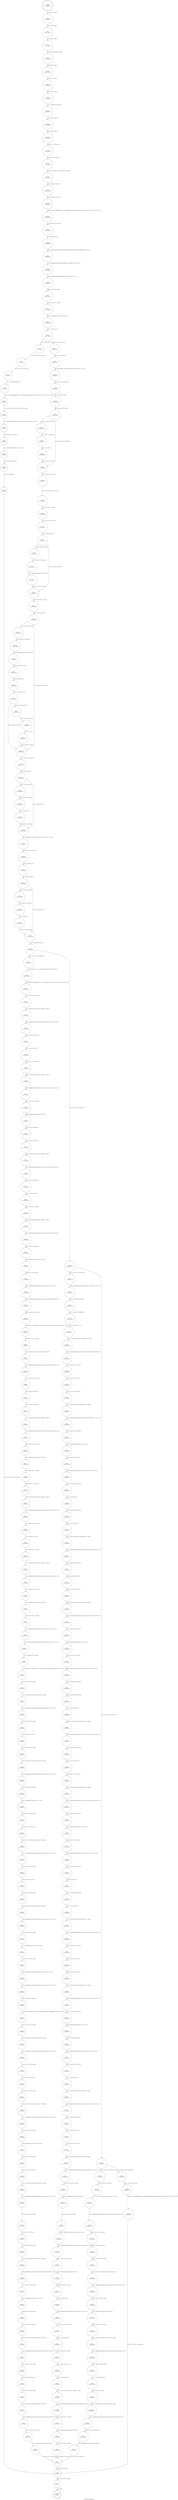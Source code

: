 digraph disk_query_information {
label="disk_query_information"
20037 [label="N20037\n(rp:0, ep:0)\nexit", shape="doublecircle"]
20038 [label="N20038\n(rp:314, ep:314)\nentry", shape="doublecircle"]
20038 -> 20040 [label="%4 = alloca i32, align 4"]
20040 [label="N20040\n(rp:313, ep:313)", shape="circle"]
20040 -> 20041 [label="%5 = alloca i32, align 4"]
20041 [label="N20041\n(rp:312, ep:312)", shape="circle"]
20041 -> 20042 [label="%6 = alloca i32, align 4"]
20042 [label="N20042\n(rp:311, ep:311)", shape="circle"]
20042 -> 20043 [label="%7 = alloca %struct.stream*, align 8"]
20043 [label="N20043\n(rp:310, ep:310)", shape="circle"]
20043 -> 20044 [label="%8 = alloca i32, align 4"]
20044 [label="N20044\n(rp:309, ep:309)", shape="circle"]
20044 -> 20045 [label="%9 = alloca i32, align 4"]
20045 [label="N20045\n(rp:308, ep:308)", shape="circle"]
20045 -> 20046 [label="%10 = alloca i32, align 4"]
20046 [label="N20046\n(rp:307, ep:307)", shape="circle"]
20046 -> 20047 [label="%11 = alloca %struct.stat, align 8"]
20047 [label="N20047\n(rp:306, ep:306)", shape="circle"]
20047 -> 20048 [label="%12 = alloca i8*, align 8"]
20048 [label="N20048\n(rp:305, ep:305)", shape="circle"]
20048 -> 20049 [label="%13 = alloca i8*, align 8"]
20049 [label="N20049\n(rp:304, ep:304)", shape="circle"]
20049 -> 20051 [label="store i32 %0, i32* %5, align 4"]
20051 [label="N20051\n(rp:303, ep:303)", shape="circle"]
20051 -> 20053 [label="store i32 %1, i32* %6, align 4"]
20053 [label="N20053\n(rp:302, ep:302)", shape="circle"]
20053 -> 20061 [label="store %struct.stream* %2, %struct.stream** %7, align 8"]
20061 [label="N20061\n(rp:301, ep:301)", shape="circle"]
20061 -> 20062 [label="%14 = load i32, i32* %5, align 4"]
20062 [label="N20062\n(rp:300, ep:300)", shape="circle"]
20062 -> 20063 [label="%15 = load i32, i32* %6, align 4"]
20063 [label="N20063\n(rp:299, ep:299)", shape="circle"]
20063 -> 20064 [label="logger --@-- call void @logger(i32 8, i32 0, i8* getelementptr inbounds ([53 x i8], [53 x i8]* @.str.206, i32 0, i32 0), i32 %14, i32 %15)", style="dashed", color="blue"]
20064 [label="N20064\n(rp:298, ep:298)", shape="circle"]
20064 -> 20065 [label="%16 = load i32, i32* %5, align 4"]
20065 [label="N20065\n(rp:297, ep:297)", shape="circle"]
20065 -> 20066 [label="%17 = zext i32 %16 to i64"]
20066 [label="N20066\n(rp:296, ep:296)", shape="circle"]
20066 -> 20067 [label="%18 = getelementptr inbounds [256 x %struct.fileinfo], [256 x %struct.fileinfo]* @g_fileinfo, i64 0, i64 %17"]
20067 [label="N20067\n(rp:295, ep:295)", shape="circle"]
20067 -> 20068 [label="%19 = getelementptr inbounds %struct.fileinfo, %struct.fileinfo* %18, i32 0, i32 3"]
20068 [label="N20068\n(rp:294, ep:294)", shape="circle"]
20068 -> 20069 [label="%20 = getelementptr inbounds [4096 x i8], [4096 x i8]* %19, i32 0, i32 0"]
20069 [label="N20069\n(rp:293, ep:293)", shape="circle"]
20069 -> 20070 [label="store i8* %20, i8** %12, align 8"]
20070 [label="N20070\n(rp:292, ep:292)", shape="circle"]
20070 -> 20071 [label="%21 = load i32, i32* %5, align 4"]
20071 [label="N20071\n(rp:291, ep:291)", shape="circle"]
20071 -> 20072 [label="%22 = call i32 @fstat(i32 %21, %struct.stat* %11)"]
20072 [label="N20072\n(rp:290, ep:290)", shape="circle"]
20072 -> 20073 [label="%23 = icmp ne i32 %22, 0"]
20073 [label="N20073\n(rp:289, ep:289)", shape="circle"]
20073 -> 20371 [label="[%23 = icmp ne i32 %22, 0]"]
20073 -> 20372 [label="[!(%23 = icmp ne i32 %22, 0)]"]
20075 [label="N20075\n(rp:12, ep:12)", shape="circle"]
20075 -> 20076 [label="%26 = load i32, i32* %25, align 4"]
20076 [label="N20076\n(rp:11, ep:11)", shape="circle"]
20076 -> 20077 [label="%27 = call i8* @strerror(i32 %26)"]
20077 [label="N20077\n(rp:10, ep:10)", shape="circle"]
20077 -> 20078 [label="logger --@-- call void @logger(i32 8, i32 3, i8* getelementptr inbounds ([44 x i8], [44 x i8]* @.str.1.207, i32 0, i32 0), i8* %27)", style="dashed", color="blue"]
20078 [label="N20078\n(rp:9, ep:9)", shape="circle"]
20078 -> 20079 [label="%28 = load %struct.stream*, %struct.stream** %7, align 8"]
20079 [label="N20079\n(rp:8, ep:8)", shape="circle"]
20079 -> 20080 [label="%29 = getelementptr inbounds %struct.stream, %struct.stream* %28, i32 0, i32 0"]
20080 [label="N20080\n(rp:7, ep:7)", shape="circle"]
20080 -> 20081 [label="%30 = load i8*, i8** %29, align 8"]
20081 [label="N20081\n(rp:6, ep:6)", shape="circle"]
20081 -> 20082 [label="%31 = getelementptr inbounds i8, i8* %30, i32 1"]
20082 [label="N20082\n(rp:5, ep:5)", shape="circle"]
20082 -> 20083 [label="store i8* %31, i8** %29, align 8"]
20083 [label="N20083\n(rp:4, ep:4)", shape="circle"]
20083 -> 20084 [label="store i8 0, i8* %30, align 1"]
20084 [label="N20084\n(rp:3, ep:3)", shape="circle"]
20084 -> 20369 [label="store i32 -1073741790, i32* %4, align 4"]
20087 [label="N20087\n(rp:287, ep:287)", shape="circle"]
20087 -> 20088 [label="%33 = getelementptr inbounds %struct.stat, %struct.stat* %11, i32 0, i32 3"]
20088 [label="N20088\n(rp:286, ep:286)", shape="circle"]
20088 -> 20089 [label="%34 = load i32, i32* %33, align 8"]
20089 [label="N20089\n(rp:285, ep:285)", shape="circle"]
20089 -> 20090 [label="%35 = and i32 %34, 61440"]
20090 [label="N20090\n(rp:284, ep:284)", shape="circle"]
20090 -> 20091 [label="%36 = icmp eq i32 %35, 16384"]
20091 [label="N20091\n(rp:283, ep:283)", shape="circle"]
20091 -> 20373 [label="[%36 = icmp eq i32 %35, 16384]"]
20091 -> 20096 [label="[!(%36 = icmp eq i32 %35, 16384)]"]
20093 [label="N20093\n(rp:281, ep:281)", shape="circle"]
20093 -> 20094 [label="%39 = or i32 %38, 16"]
20094 [label="N20094\n(rp:280, ep:280)", shape="circle"]
20094 -> 20096 [label="store i32 %39, i32* %8, align 4"]
20096 [label="N20096\n(rp:279, ep:279)", shape="circle"]
20096 -> 20097 [label="%41 = load i8*, i8** %12, align 8"]
20097 [label="N20097\n(rp:278, ep:278)", shape="circle"]
20097 -> 20098 [label="%42 = call i8* @strrchr(i8* %41, i32 47)"]
20098 [label="N20098\n(rp:277, ep:277)", shape="circle"]
20098 -> 20099 [label="store i8* %42, i8** %13, align 8"]
20099 [label="N20099\n(rp:276, ep:276)", shape="circle"]
20099 -> 20100 [label="%43 = load i8*, i8** %13, align 8"]
20100 [label="N20100\n(rp:275, ep:275)", shape="circle"]
20100 -> 20101 [label="%44 = icmp ne i8* %43, null"]
20101 [label="N20101\n(rp:274, ep:274)", shape="circle"]
20101 -> 20375 [label="[%44 = icmp ne i8* %43, null]"]
20101 -> 20106 [label="[!(%44 = icmp ne i8* %43, null)]"]
20103 [label="N20103\n(rp:272, ep:272)", shape="circle"]
20103 -> 20104 [label="%47 = getelementptr inbounds i8, i8* %46, i64 1"]
20104 [label="N20104\n(rp:271, ep:271)", shape="circle"]
20104 -> 20106 [label="store i8* %47, i8** %13, align 8"]
20106 [label="N20106\n(rp:270, ep:270)", shape="circle"]
20106 -> 20107 [label="%49 = load i8*, i8** %13, align 8"]
20107 [label="N20107\n(rp:269, ep:269)", shape="circle"]
20107 -> 20108 [label="%50 = icmp ne i8* %49, null"]
20108 [label="N20108\n(rp:268, ep:268)", shape="circle"]
20108 -> 20377 [label="[%50 = icmp ne i8* %49, null]"]
20108 -> 20119 [label="[!(%50 = icmp ne i8* %49, null)]"]
20110 [label="N20110\n(rp:266, ep:266)", shape="circle"]
20110 -> 20111 [label="%53 = getelementptr inbounds i8, i8* %52, i64 0"]
20111 [label="N20111\n(rp:265, ep:265)", shape="circle"]
20111 -> 20112 [label="%54 = load i8, i8* %53, align 1"]
20112 [label="N20112\n(rp:264, ep:264)", shape="circle"]
20112 -> 20113 [label="%55 = sext i8 %54 to i32"]
20113 [label="N20113\n(rp:263, ep:263)", shape="circle"]
20113 -> 20114 [label="%56 = icmp eq i32 %55, 46"]
20114 [label="N20114\n(rp:262, ep:262)", shape="circle"]
20114 -> 20379 [label="[%56 = icmp eq i32 %55, 46]"]
20114 -> 20119 [label="[!(%56 = icmp eq i32 %55, 46)]"]
20116 [label="N20116\n(rp:260, ep:260)", shape="circle"]
20116 -> 20117 [label="%59 = or i32 %58, 2"]
20117 [label="N20117\n(rp:259, ep:259)", shape="circle"]
20117 -> 20119 [label="store i32 %59, i32* %8, align 4"]
20119 [label="N20119\n(rp:258, ep:258)", shape="circle"]
20119 -> 20120 [label="%61 = load i32, i32* %8, align 4"]
20120 [label="N20120\n(rp:257, ep:257)", shape="circle"]
20120 -> 20121 [label="%62 = icmp ne i32 %61, 0"]
20121 [label="N20121\n(rp:256, ep:256)", shape="circle"]
20121 -> 20382 [label="[!(%62 = icmp ne i32 %61, 0)]"]
20121 -> 20126 [label="[%62 = icmp ne i32 %61, 0]"]
20123 [label="N20123\n(rp:254, ep:254)", shape="circle"]
20123 -> 20124 [label="%65 = or i32 %64, 128"]
20124 [label="N20124\n(rp:253, ep:253)", shape="circle"]
20124 -> 20126 [label="store i32 %65, i32* %8, align 4"]
20126 [label="N20126\n(rp:252, ep:252)", shape="circle"]
20126 -> 20127 [label="%67 = getelementptr inbounds %struct.stat, %struct.stat* %11, i32 0, i32 3"]
20127 [label="N20127\n(rp:251, ep:251)", shape="circle"]
20127 -> 20128 [label="%68 = load i32, i32* %67, align 8"]
20128 [label="N20128\n(rp:250, ep:250)", shape="circle"]
20128 -> 20129 [label="%69 = and i32 %68, 128"]
20129 [label="N20129\n(rp:249, ep:249)", shape="circle"]
20129 -> 20130 [label="%70 = icmp ne i32 %69, 0"]
20130 [label="N20130\n(rp:248, ep:248)", shape="circle"]
20130 -> 20384 [label="[!(%70 = icmp ne i32 %69, 0)]"]
20130 -> 20135 [label="[%70 = icmp ne i32 %69, 0]"]
20132 [label="N20132\n(rp:246, ep:246)", shape="circle"]
20132 -> 20133 [label="%73 = or i32 %72, 1"]
20133 [label="N20133\n(rp:245, ep:245)", shape="circle"]
20133 -> 20135 [label="store i32 %73, i32* %8, align 4"]
20135 [label="N20135\n(rp:244, ep:244)", shape="circle"]
20135 -> 20136 [label="%75 = load i32, i32* %6, align 4"]
20136 [label="N20136\n(rp:243, ep:243)", shape="circle"]
20136 -> 20385 [label="[%75 = load i32, i32* %6, align 4==4]"]
20136 -> 20386 [label="[%75 = load i32, i32* %6, align 4!=4]"]
20138 [label="N20138\n(rp:126, ep:126)", shape="circle"]
20138 -> 20139 [label="seconds_since_1970_to_filetime --@-- call void @seconds_since_1970_to_filetime(i64 %77, i32* %9, i32* %10)", style="dashed", color="blue"]
20139 [label="N20139\n(rp:125, ep:125)", shape="circle"]
20139 -> 20140 [label="%78 = load i32, i32* %10, align 4"]
20140 [label="N20140\n(rp:124, ep:124)", shape="circle"]
20140 -> 20141 [label="%79 = load %struct.stream*, %struct.stream** %7, align 8"]
20141 [label="N20141\n(rp:123, ep:123)", shape="circle"]
20141 -> 20142 [label="%80 = getelementptr inbounds %struct.stream, %struct.stream* %79, i32 0, i32 0"]
20142 [label="N20142\n(rp:122, ep:122)", shape="circle"]
20142 -> 20143 [label="%81 = load i8*, i8** %80, align 8"]
20143 [label="N20143\n(rp:121, ep:121)", shape="circle"]
20143 -> 20144 [label="%82 = bitcast i8* %81 to i32*"]
20144 [label="N20144\n(rp:120, ep:120)", shape="circle"]
20144 -> 20145 [label="store i32 %78, i32* %82, align 4"]
20145 [label="N20145\n(rp:119, ep:119)", shape="circle"]
20145 -> 20146 [label="%83 = load %struct.stream*, %struct.stream** %7, align 8"]
20146 [label="N20146\n(rp:118, ep:118)", shape="circle"]
20146 -> 20147 [label="%84 = getelementptr inbounds %struct.stream, %struct.stream* %83, i32 0, i32 0"]
20147 [label="N20147\n(rp:117, ep:117)", shape="circle"]
20147 -> 20148 [label="%85 = load i8*, i8** %84, align 8"]
20148 [label="N20148\n(rp:116, ep:116)", shape="circle"]
20148 -> 20149 [label="%86 = getelementptr inbounds i8, i8* %85, i64 4"]
20149 [label="N20149\n(rp:115, ep:115)", shape="circle"]
20149 -> 20150 [label="store i8* %86, i8** %84, align 8"]
20150 [label="N20150\n(rp:114, ep:114)", shape="circle"]
20150 -> 20151 [label="%87 = load i32, i32* %9, align 4"]
20151 [label="N20151\n(rp:113, ep:113)", shape="circle"]
20151 -> 20152 [label="%88 = load %struct.stream*, %struct.stream** %7, align 8"]
20152 [label="N20152\n(rp:112, ep:112)", shape="circle"]
20152 -> 20153 [label="%89 = getelementptr inbounds %struct.stream, %struct.stream* %88, i32 0, i32 0"]
20153 [label="N20153\n(rp:111, ep:111)", shape="circle"]
20153 -> 20154 [label="%90 = load i8*, i8** %89, align 8"]
20154 [label="N20154\n(rp:110, ep:110)", shape="circle"]
20154 -> 20155 [label="%91 = bitcast i8* %90 to i32*"]
20155 [label="N20155\n(rp:109, ep:109)", shape="circle"]
20155 -> 20156 [label="store i32 %87, i32* %91, align 4"]
20156 [label="N20156\n(rp:108, ep:108)", shape="circle"]
20156 -> 20157 [label="%92 = load %struct.stream*, %struct.stream** %7, align 8"]
20157 [label="N20157\n(rp:107, ep:107)", shape="circle"]
20157 -> 20158 [label="%93 = getelementptr inbounds %struct.stream, %struct.stream* %92, i32 0, i32 0"]
20158 [label="N20158\n(rp:106, ep:106)", shape="circle"]
20158 -> 20159 [label="%94 = load i8*, i8** %93, align 8"]
20159 [label="N20159\n(rp:105, ep:105)", shape="circle"]
20159 -> 20160 [label="%95 = getelementptr inbounds i8, i8* %94, i64 4"]
20160 [label="N20160\n(rp:104, ep:104)", shape="circle"]
20160 -> 20161 [label="store i8* %95, i8** %93, align 8"]
20161 [label="N20161\n(rp:103, ep:103)", shape="circle"]
20161 -> 20162 [label="%96 = getelementptr inbounds %struct.stat, %struct.stat* %11, i32 0, i32 11"]
20162 [label="N20162\n(rp:102, ep:102)", shape="circle"]
20162 -> 20163 [label="%97 = getelementptr inbounds %struct.timeval, %struct.timeval* %96, i32 0, i32 0"]
20163 [label="N20163\n(rp:101, ep:101)", shape="circle"]
20163 -> 20164 [label="%98 = load i64, i64* %97, align 8"]
20164 [label="N20164\n(rp:100, ep:100)", shape="circle"]
20164 -> 20165 [label="seconds_since_1970_to_filetime --@-- call void @seconds_since_1970_to_filetime(i64 %98, i32* %9, i32* %10)", style="dashed", color="blue"]
20165 [label="N20165\n(rp:99, ep:99)", shape="circle"]
20165 -> 20166 [label="%99 = load i32, i32* %10, align 4"]
20166 [label="N20166\n(rp:98, ep:98)", shape="circle"]
20166 -> 20167 [label="%100 = load %struct.stream*, %struct.stream** %7, align 8"]
20167 [label="N20167\n(rp:97, ep:97)", shape="circle"]
20167 -> 20168 [label="%101 = getelementptr inbounds %struct.stream, %struct.stream* %100, i32 0, i32 0"]
20168 [label="N20168\n(rp:96, ep:96)", shape="circle"]
20168 -> 20169 [label="%102 = load i8*, i8** %101, align 8"]
20169 [label="N20169\n(rp:95, ep:95)", shape="circle"]
20169 -> 20170 [label="%103 = bitcast i8* %102 to i32*"]
20170 [label="N20170\n(rp:94, ep:94)", shape="circle"]
20170 -> 20171 [label="store i32 %99, i32* %103, align 4"]
20171 [label="N20171\n(rp:93, ep:93)", shape="circle"]
20171 -> 20172 [label="%104 = load %struct.stream*, %struct.stream** %7, align 8"]
20172 [label="N20172\n(rp:92, ep:92)", shape="circle"]
20172 -> 20173 [label="%105 = getelementptr inbounds %struct.stream, %struct.stream* %104, i32 0, i32 0"]
20173 [label="N20173\n(rp:91, ep:91)", shape="circle"]
20173 -> 20174 [label="%106 = load i8*, i8** %105, align 8"]
20174 [label="N20174\n(rp:90, ep:90)", shape="circle"]
20174 -> 20175 [label="%107 = getelementptr inbounds i8, i8* %106, i64 4"]
20175 [label="N20175\n(rp:89, ep:89)", shape="circle"]
20175 -> 20176 [label="store i8* %107, i8** %105, align 8"]
20176 [label="N20176\n(rp:88, ep:88)", shape="circle"]
20176 -> 20177 [label="%108 = load i32, i32* %9, align 4"]
20177 [label="N20177\n(rp:87, ep:87)", shape="circle"]
20177 -> 20178 [label="%109 = load %struct.stream*, %struct.stream** %7, align 8"]
20178 [label="N20178\n(rp:86, ep:86)", shape="circle"]
20178 -> 20179 [label="%110 = getelementptr inbounds %struct.stream, %struct.stream* %109, i32 0, i32 0"]
20179 [label="N20179\n(rp:85, ep:85)", shape="circle"]
20179 -> 20180 [label="%111 = load i8*, i8** %110, align 8"]
20180 [label="N20180\n(rp:84, ep:84)", shape="circle"]
20180 -> 20181 [label="%112 = bitcast i8* %111 to i32*"]
20181 [label="N20181\n(rp:83, ep:83)", shape="circle"]
20181 -> 20182 [label="store i32 %108, i32* %112, align 4"]
20182 [label="N20182\n(rp:82, ep:82)", shape="circle"]
20182 -> 20183 [label="%113 = load %struct.stream*, %struct.stream** %7, align 8"]
20183 [label="N20183\n(rp:81, ep:81)", shape="circle"]
20183 -> 20184 [label="%114 = getelementptr inbounds %struct.stream, %struct.stream* %113, i32 0, i32 0"]
20184 [label="N20184\n(rp:80, ep:80)", shape="circle"]
20184 -> 20185 [label="%115 = load i8*, i8** %114, align 8"]
20185 [label="N20185\n(rp:79, ep:79)", shape="circle"]
20185 -> 20186 [label="%116 = getelementptr inbounds i8, i8* %115, i64 4"]
20186 [label="N20186\n(rp:78, ep:78)", shape="circle"]
20186 -> 20187 [label="store i8* %116, i8** %114, align 8"]
20187 [label="N20187\n(rp:77, ep:77)", shape="circle"]
20187 -> 20188 [label="%117 = getelementptr inbounds %struct.stat, %struct.stat* %11, i32 0, i32 12"]
20188 [label="N20188\n(rp:76, ep:76)", shape="circle"]
20188 -> 20189 [label="%118 = getelementptr inbounds %struct.timeval, %struct.timeval* %117, i32 0, i32 0"]
20189 [label="N20189\n(rp:75, ep:75)", shape="circle"]
20189 -> 20190 [label="%119 = load i64, i64* %118, align 8"]
20190 [label="N20190\n(rp:74, ep:74)", shape="circle"]
20190 -> 20191 [label="seconds_since_1970_to_filetime --@-- call void @seconds_since_1970_to_filetime(i64 %119, i32* %9, i32* %10)", style="dashed", color="blue"]
20191 [label="N20191\n(rp:73, ep:73)", shape="circle"]
20191 -> 20192 [label="%120 = load i32, i32* %10, align 4"]
20192 [label="N20192\n(rp:72, ep:72)", shape="circle"]
20192 -> 20193 [label="%121 = load %struct.stream*, %struct.stream** %7, align 8"]
20193 [label="N20193\n(rp:71, ep:71)", shape="circle"]
20193 -> 20194 [label="%122 = getelementptr inbounds %struct.stream, %struct.stream* %121, i32 0, i32 0"]
20194 [label="N20194\n(rp:70, ep:70)", shape="circle"]
20194 -> 20195 [label="%123 = load i8*, i8** %122, align 8"]
20195 [label="N20195\n(rp:69, ep:69)", shape="circle"]
20195 -> 20196 [label="%124 = bitcast i8* %123 to i32*"]
20196 [label="N20196\n(rp:68, ep:68)", shape="circle"]
20196 -> 20197 [label="store i32 %120, i32* %124, align 4"]
20197 [label="N20197\n(rp:67, ep:67)", shape="circle"]
20197 -> 20198 [label="%125 = load %struct.stream*, %struct.stream** %7, align 8"]
20198 [label="N20198\n(rp:66, ep:66)", shape="circle"]
20198 -> 20199 [label="%126 = getelementptr inbounds %struct.stream, %struct.stream* %125, i32 0, i32 0"]
20199 [label="N20199\n(rp:65, ep:65)", shape="circle"]
20199 -> 20200 [label="%127 = load i8*, i8** %126, align 8"]
20200 [label="N20200\n(rp:64, ep:64)", shape="circle"]
20200 -> 20201 [label="%128 = getelementptr inbounds i8, i8* %127, i64 4"]
20201 [label="N20201\n(rp:63, ep:63)", shape="circle"]
20201 -> 20202 [label="store i8* %128, i8** %126, align 8"]
20202 [label="N20202\n(rp:62, ep:62)", shape="circle"]
20202 -> 20203 [label="%129 = load i32, i32* %9, align 4"]
20203 [label="N20203\n(rp:61, ep:61)", shape="circle"]
20203 -> 20204 [label="%130 = load %struct.stream*, %struct.stream** %7, align 8"]
20204 [label="N20204\n(rp:60, ep:60)", shape="circle"]
20204 -> 20205 [label="%131 = getelementptr inbounds %struct.stream, %struct.stream* %130, i32 0, i32 0"]
20205 [label="N20205\n(rp:59, ep:59)", shape="circle"]
20205 -> 20206 [label="%132 = load i8*, i8** %131, align 8"]
20206 [label="N20206\n(rp:58, ep:58)", shape="circle"]
20206 -> 20207 [label="%133 = bitcast i8* %132 to i32*"]
20207 [label="N20207\n(rp:57, ep:57)", shape="circle"]
20207 -> 20208 [label="store i32 %129, i32* %133, align 4"]
20208 [label="N20208\n(rp:56, ep:56)", shape="circle"]
20208 -> 20209 [label="%134 = load %struct.stream*, %struct.stream** %7, align 8"]
20209 [label="N20209\n(rp:55, ep:55)", shape="circle"]
20209 -> 20210 [label="%135 = getelementptr inbounds %struct.stream, %struct.stream* %134, i32 0, i32 0"]
20210 [label="N20210\n(rp:54, ep:54)", shape="circle"]
20210 -> 20211 [label="%136 = load i8*, i8** %135, align 8"]
20211 [label="N20211\n(rp:53, ep:53)", shape="circle"]
20211 -> 20212 [label="%137 = getelementptr inbounds i8, i8* %136, i64 4"]
20212 [label="N20212\n(rp:52, ep:52)", shape="circle"]
20212 -> 20213 [label="store i8* %137, i8** %135, align 8"]
20213 [label="N20213\n(rp:51, ep:51)", shape="circle"]
20213 -> 20214 [label="%138 = getelementptr inbounds %struct.stat, %struct.stat* %11, i32 0, i32 13"]
20214 [label="N20214\n(rp:50, ep:50)", shape="circle"]
20214 -> 20215 [label="%139 = getelementptr inbounds %struct.timeval, %struct.timeval* %138, i32 0, i32 0"]
20215 [label="N20215\n(rp:49, ep:49)", shape="circle"]
20215 -> 20216 [label="%140 = load i64, i64* %139, align 8"]
20216 [label="N20216\n(rp:48, ep:48)", shape="circle"]
20216 -> 20217 [label="seconds_since_1970_to_filetime --@-- call void @seconds_since_1970_to_filetime(i64 %140, i32* %9, i32* %10)", style="dashed", color="blue"]
20217 [label="N20217\n(rp:47, ep:47)", shape="circle"]
20217 -> 20218 [label="%141 = load i32, i32* %10, align 4"]
20218 [label="N20218\n(rp:46, ep:46)", shape="circle"]
20218 -> 20219 [label="%142 = load %struct.stream*, %struct.stream** %7, align 8"]
20219 [label="N20219\n(rp:45, ep:45)", shape="circle"]
20219 -> 20220 [label="%143 = getelementptr inbounds %struct.stream, %struct.stream* %142, i32 0, i32 0"]
20220 [label="N20220\n(rp:44, ep:44)", shape="circle"]
20220 -> 20221 [label="%144 = load i8*, i8** %143, align 8"]
20221 [label="N20221\n(rp:43, ep:43)", shape="circle"]
20221 -> 20222 [label="%145 = bitcast i8* %144 to i32*"]
20222 [label="N20222\n(rp:42, ep:42)", shape="circle"]
20222 -> 20223 [label="store i32 %141, i32* %145, align 4"]
20223 [label="N20223\n(rp:41, ep:41)", shape="circle"]
20223 -> 20224 [label="%146 = load %struct.stream*, %struct.stream** %7, align 8"]
20224 [label="N20224\n(rp:40, ep:40)", shape="circle"]
20224 -> 20225 [label="%147 = getelementptr inbounds %struct.stream, %struct.stream* %146, i32 0, i32 0"]
20225 [label="N20225\n(rp:39, ep:39)", shape="circle"]
20225 -> 20226 [label="%148 = load i8*, i8** %147, align 8"]
20226 [label="N20226\n(rp:38, ep:38)", shape="circle"]
20226 -> 20227 [label="%149 = getelementptr inbounds i8, i8* %148, i64 4"]
20227 [label="N20227\n(rp:37, ep:37)", shape="circle"]
20227 -> 20228 [label="store i8* %149, i8** %147, align 8"]
20228 [label="N20228\n(rp:36, ep:36)", shape="circle"]
20228 -> 20229 [label="%150 = load i32, i32* %9, align 4"]
20229 [label="N20229\n(rp:35, ep:35)", shape="circle"]
20229 -> 20230 [label="%151 = load %struct.stream*, %struct.stream** %7, align 8"]
20230 [label="N20230\n(rp:34, ep:34)", shape="circle"]
20230 -> 20231 [label="%152 = getelementptr inbounds %struct.stream, %struct.stream* %151, i32 0, i32 0"]
20231 [label="N20231\n(rp:33, ep:33)", shape="circle"]
20231 -> 20232 [label="%153 = load i8*, i8** %152, align 8"]
20232 [label="N20232\n(rp:32, ep:32)", shape="circle"]
20232 -> 20233 [label="%154 = bitcast i8* %153 to i32*"]
20233 [label="N20233\n(rp:31, ep:31)", shape="circle"]
20233 -> 20234 [label="store i32 %150, i32* %154, align 4"]
20234 [label="N20234\n(rp:30, ep:30)", shape="circle"]
20234 -> 20235 [label="%155 = load %struct.stream*, %struct.stream** %7, align 8"]
20235 [label="N20235\n(rp:29, ep:29)", shape="circle"]
20235 -> 20236 [label="%156 = getelementptr inbounds %struct.stream, %struct.stream* %155, i32 0, i32 0"]
20236 [label="N20236\n(rp:28, ep:28)", shape="circle"]
20236 -> 20237 [label="%157 = load i8*, i8** %156, align 8"]
20237 [label="N20237\n(rp:27, ep:27)", shape="circle"]
20237 -> 20238 [label="%158 = getelementptr inbounds i8, i8* %157, i64 4"]
20238 [label="N20238\n(rp:26, ep:26)", shape="circle"]
20238 -> 20239 [label="store i8* %158, i8** %156, align 8"]
20239 [label="N20239\n(rp:25, ep:25)", shape="circle"]
20239 -> 20240 [label="%159 = load i32, i32* %8, align 4"]
20240 [label="N20240\n(rp:24, ep:24)", shape="circle"]
20240 -> 20241 [label="%160 = load %struct.stream*, %struct.stream** %7, align 8"]
20241 [label="N20241\n(rp:23, ep:23)", shape="circle"]
20241 -> 20242 [label="%161 = getelementptr inbounds %struct.stream, %struct.stream* %160, i32 0, i32 0"]
20242 [label="N20242\n(rp:22, ep:22)", shape="circle"]
20242 -> 20243 [label="%162 = load i8*, i8** %161, align 8"]
20243 [label="N20243\n(rp:21, ep:21)", shape="circle"]
20243 -> 20244 [label="%163 = bitcast i8* %162 to i32*"]
20244 [label="N20244\n(rp:20, ep:20)", shape="circle"]
20244 -> 20245 [label="store i32 %159, i32* %163, align 4"]
20245 [label="N20245\n(rp:19, ep:19)", shape="circle"]
20245 -> 20246 [label="%164 = load %struct.stream*, %struct.stream** %7, align 8"]
20246 [label="N20246\n(rp:18, ep:18)", shape="circle"]
20246 -> 20247 [label="%165 = getelementptr inbounds %struct.stream, %struct.stream* %164, i32 0, i32 0"]
20247 [label="N20247\n(rp:17, ep:17)", shape="circle"]
20247 -> 20248 [label="%166 = load i8*, i8** %165, align 8"]
20248 [label="N20248\n(rp:16, ep:16)", shape="circle"]
20248 -> 20249 [label="%167 = getelementptr inbounds i8, i8* %166, i64 4"]
20249 [label="N20249\n(rp:15, ep:15)", shape="circle"]
20249 -> 20367 [label="store i8* %167, i8** %165, align 8"]
20252 [label="N20252\n(rp:215, ep:215)", shape="circle"]
20252 -> 20253 [label="%170 = load i64, i64* %169, align 8"]
20253 [label="N20253\n(rp:214, ep:214)", shape="circle"]
20253 -> 20254 [label="%171 = and i64 %170, 4294967295"]
20254 [label="N20254\n(rp:213, ep:213)", shape="circle"]
20254 -> 20255 [label="%172 = trunc i64 %171 to i32"]
20255 [label="N20255\n(rp:212, ep:212)", shape="circle"]
20255 -> 20256 [label="%173 = load %struct.stream*, %struct.stream** %7, align 8"]
20256 [label="N20256\n(rp:211, ep:211)", shape="circle"]
20256 -> 20257 [label="%174 = getelementptr inbounds %struct.stream, %struct.stream* %173, i32 0, i32 0"]
20257 [label="N20257\n(rp:210, ep:210)", shape="circle"]
20257 -> 20258 [label="%175 = load i8*, i8** %174, align 8"]
20258 [label="N20258\n(rp:209, ep:209)", shape="circle"]
20258 -> 20259 [label="%176 = bitcast i8* %175 to i32*"]
20259 [label="N20259\n(rp:208, ep:208)", shape="circle"]
20259 -> 20260 [label="store i32 %172, i32* %176, align 4"]
20260 [label="N20260\n(rp:207, ep:207)", shape="circle"]
20260 -> 20261 [label="%177 = load %struct.stream*, %struct.stream** %7, align 8"]
20261 [label="N20261\n(rp:206, ep:206)", shape="circle"]
20261 -> 20262 [label="%178 = getelementptr inbounds %struct.stream, %struct.stream* %177, i32 0, i32 0"]
20262 [label="N20262\n(rp:205, ep:205)", shape="circle"]
20262 -> 20263 [label="%179 = load i8*, i8** %178, align 8"]
20263 [label="N20263\n(rp:204, ep:204)", shape="circle"]
20263 -> 20264 [label="%180 = getelementptr inbounds i8, i8* %179, i64 4"]
20264 [label="N20264\n(rp:203, ep:203)", shape="circle"]
20264 -> 20265 [label="store i8* %180, i8** %178, align 8"]
20265 [label="N20265\n(rp:202, ep:202)", shape="circle"]
20265 -> 20266 [label="%181 = getelementptr inbounds %struct.stat, %struct.stat* %11, i32 0, i32 8"]
20266 [label="N20266\n(rp:201, ep:201)", shape="circle"]
20266 -> 20267 [label="%182 = load i64, i64* %181, align 8"]
20267 [label="N20267\n(rp:200, ep:200)", shape="circle"]
20267 -> 20268 [label="%183 = ashr i64 %182, 32"]
20268 [label="N20268\n(rp:199, ep:199)", shape="circle"]
20268 -> 20269 [label="%184 = and i64 %183, 4294967295"]
20269 [label="N20269\n(rp:198, ep:198)", shape="circle"]
20269 -> 20270 [label="%185 = trunc i64 %184 to i32"]
20270 [label="N20270\n(rp:197, ep:197)", shape="circle"]
20270 -> 20271 [label="%186 = load %struct.stream*, %struct.stream** %7, align 8"]
20271 [label="N20271\n(rp:196, ep:196)", shape="circle"]
20271 -> 20272 [label="%187 = getelementptr inbounds %struct.stream, %struct.stream* %186, i32 0, i32 0"]
20272 [label="N20272\n(rp:195, ep:195)", shape="circle"]
20272 -> 20273 [label="%188 = load i8*, i8** %187, align 8"]
20273 [label="N20273\n(rp:194, ep:194)", shape="circle"]
20273 -> 20274 [label="%189 = bitcast i8* %188 to i32*"]
20274 [label="N20274\n(rp:193, ep:193)", shape="circle"]
20274 -> 20275 [label="store i32 %185, i32* %189, align 4"]
20275 [label="N20275\n(rp:192, ep:192)", shape="circle"]
20275 -> 20276 [label="%190 = load %struct.stream*, %struct.stream** %7, align 8"]
20276 [label="N20276\n(rp:191, ep:191)", shape="circle"]
20276 -> 20277 [label="%191 = getelementptr inbounds %struct.stream, %struct.stream* %190, i32 0, i32 0"]
20277 [label="N20277\n(rp:190, ep:190)", shape="circle"]
20277 -> 20278 [label="%192 = load i8*, i8** %191, align 8"]
20278 [label="N20278\n(rp:189, ep:189)", shape="circle"]
20278 -> 20279 [label="%193 = getelementptr inbounds i8, i8* %192, i64 4"]
20279 [label="N20279\n(rp:188, ep:188)", shape="circle"]
20279 -> 20280 [label="store i8* %193, i8** %191, align 8"]
20280 [label="N20280\n(rp:187, ep:187)", shape="circle"]
20280 -> 20281 [label="%194 = getelementptr inbounds %struct.stat, %struct.stat* %11, i32 0, i32 8"]
20281 [label="N20281\n(rp:186, ep:186)", shape="circle"]
20281 -> 20282 [label="%195 = load i64, i64* %194, align 8"]
20282 [label="N20282\n(rp:185, ep:185)", shape="circle"]
20282 -> 20283 [label="%196 = and i64 %195, 4294967295"]
20283 [label="N20283\n(rp:184, ep:184)", shape="circle"]
20283 -> 20284 [label="%197 = trunc i64 %196 to i32"]
20284 [label="N20284\n(rp:183, ep:183)", shape="circle"]
20284 -> 20285 [label="%198 = load %struct.stream*, %struct.stream** %7, align 8"]
20285 [label="N20285\n(rp:182, ep:182)", shape="circle"]
20285 -> 20286 [label="%199 = getelementptr inbounds %struct.stream, %struct.stream* %198, i32 0, i32 0"]
20286 [label="N20286\n(rp:181, ep:181)", shape="circle"]
20286 -> 20287 [label="%200 = load i8*, i8** %199, align 8"]
20287 [label="N20287\n(rp:180, ep:180)", shape="circle"]
20287 -> 20288 [label="%201 = bitcast i8* %200 to i32*"]
20288 [label="N20288\n(rp:179, ep:179)", shape="circle"]
20288 -> 20289 [label="store i32 %197, i32* %201, align 4"]
20289 [label="N20289\n(rp:178, ep:178)", shape="circle"]
20289 -> 20290 [label="%202 = load %struct.stream*, %struct.stream** %7, align 8"]
20290 [label="N20290\n(rp:177, ep:177)", shape="circle"]
20290 -> 20291 [label="%203 = getelementptr inbounds %struct.stream, %struct.stream* %202, i32 0, i32 0"]
20291 [label="N20291\n(rp:176, ep:176)", shape="circle"]
20291 -> 20292 [label="%204 = load i8*, i8** %203, align 8"]
20292 [label="N20292\n(rp:175, ep:175)", shape="circle"]
20292 -> 20293 [label="%205 = getelementptr inbounds i8, i8* %204, i64 4"]
20293 [label="N20293\n(rp:174, ep:174)", shape="circle"]
20293 -> 20294 [label="store i8* %205, i8** %203, align 8"]
20294 [label="N20294\n(rp:173, ep:173)", shape="circle"]
20294 -> 20295 [label="%206 = getelementptr inbounds %struct.stat, %struct.stat* %11, i32 0, i32 8"]
20295 [label="N20295\n(rp:172, ep:172)", shape="circle"]
20295 -> 20296 [label="%207 = load i64, i64* %206, align 8"]
20296 [label="N20296\n(rp:171, ep:171)", shape="circle"]
20296 -> 20297 [label="%208 = ashr i64 %207, 32"]
20297 [label="N20297\n(rp:170, ep:170)", shape="circle"]
20297 -> 20298 [label="%209 = and i64 %208, 4294967295"]
20298 [label="N20298\n(rp:169, ep:169)", shape="circle"]
20298 -> 20299 [label="%210 = trunc i64 %209 to i32"]
20299 [label="N20299\n(rp:168, ep:168)", shape="circle"]
20299 -> 20300 [label="%211 = load %struct.stream*, %struct.stream** %7, align 8"]
20300 [label="N20300\n(rp:167, ep:167)", shape="circle"]
20300 -> 20301 [label="%212 = getelementptr inbounds %struct.stream, %struct.stream* %211, i32 0, i32 0"]
20301 [label="N20301\n(rp:166, ep:166)", shape="circle"]
20301 -> 20302 [label="%213 = load i8*, i8** %212, align 8"]
20302 [label="N20302\n(rp:165, ep:165)", shape="circle"]
20302 -> 20303 [label="%214 = bitcast i8* %213 to i32*"]
20303 [label="N20303\n(rp:164, ep:164)", shape="circle"]
20303 -> 20304 [label="store i32 %210, i32* %214, align 4"]
20304 [label="N20304\n(rp:163, ep:163)", shape="circle"]
20304 -> 20305 [label="%215 = load %struct.stream*, %struct.stream** %7, align 8"]
20305 [label="N20305\n(rp:162, ep:162)", shape="circle"]
20305 -> 20306 [label="%216 = getelementptr inbounds %struct.stream, %struct.stream* %215, i32 0, i32 0"]
20306 [label="N20306\n(rp:161, ep:161)", shape="circle"]
20306 -> 20307 [label="%217 = load i8*, i8** %216, align 8"]
20307 [label="N20307\n(rp:160, ep:160)", shape="circle"]
20307 -> 20308 [label="%218 = getelementptr inbounds i8, i8* %217, i64 4"]
20308 [label="N20308\n(rp:159, ep:159)", shape="circle"]
20308 -> 20309 [label="store i8* %218, i8** %216, align 8"]
20309 [label="N20309\n(rp:158, ep:158)", shape="circle"]
20309 -> 20310 [label="%219 = getelementptr inbounds %struct.stat, %struct.stat* %11, i32 0, i32 2"]
20310 [label="N20310\n(rp:157, ep:157)", shape="circle"]
20310 -> 20311 [label="%220 = load i64, i64* %219, align 8"]
20311 [label="N20311\n(rp:156, ep:156)", shape="circle"]
20311 -> 20312 [label="%221 = trunc i64 %220 to i32"]
20312 [label="N20312\n(rp:155, ep:155)", shape="circle"]
20312 -> 20313 [label="%222 = load %struct.stream*, %struct.stream** %7, align 8"]
20313 [label="N20313\n(rp:154, ep:154)", shape="circle"]
20313 -> 20314 [label="%223 = getelementptr inbounds %struct.stream, %struct.stream* %222, i32 0, i32 0"]
20314 [label="N20314\n(rp:153, ep:153)", shape="circle"]
20314 -> 20315 [label="%224 = load i8*, i8** %223, align 8"]
20315 [label="N20315\n(rp:152, ep:152)", shape="circle"]
20315 -> 20316 [label="%225 = bitcast i8* %224 to i32*"]
20316 [label="N20316\n(rp:151, ep:151)", shape="circle"]
20316 -> 20317 [label="store i32 %221, i32* %225, align 4"]
20317 [label="N20317\n(rp:150, ep:150)", shape="circle"]
20317 -> 20318 [label="%226 = load %struct.stream*, %struct.stream** %7, align 8"]
20318 [label="N20318\n(rp:149, ep:149)", shape="circle"]
20318 -> 20319 [label="%227 = getelementptr inbounds %struct.stream, %struct.stream* %226, i32 0, i32 0"]
20319 [label="N20319\n(rp:148, ep:148)", shape="circle"]
20319 -> 20320 [label="%228 = load i8*, i8** %227, align 8"]
20320 [label="N20320\n(rp:147, ep:147)", shape="circle"]
20320 -> 20321 [label="%229 = getelementptr inbounds i8, i8* %228, i64 4"]
20321 [label="N20321\n(rp:146, ep:146)", shape="circle"]
20321 -> 20322 [label="store i8* %229, i8** %227, align 8"]
20322 [label="N20322\n(rp:145, ep:145)", shape="circle"]
20322 -> 20323 [label="%230 = load %struct.stream*, %struct.stream** %7, align 8"]
20323 [label="N20323\n(rp:144, ep:144)", shape="circle"]
20323 -> 20324 [label="%231 = getelementptr inbounds %struct.stream, %struct.stream* %230, i32 0, i32 0"]
20324 [label="N20324\n(rp:143, ep:143)", shape="circle"]
20324 -> 20325 [label="%232 = load i8*, i8** %231, align 8"]
20325 [label="N20325\n(rp:142, ep:142)", shape="circle"]
20325 -> 20326 [label="%233 = getelementptr inbounds i8, i8* %232, i32 1"]
20326 [label="N20326\n(rp:141, ep:141)", shape="circle"]
20326 -> 20327 [label="store i8* %233, i8** %231, align 8"]
20327 [label="N20327\n(rp:140, ep:140)", shape="circle"]
20327 -> 20328 [label="store i8 0, i8* %232, align 1"]
20328 [label="N20328\n(rp:139, ep:139)", shape="circle"]
20328 -> 20329 [label="%234 = getelementptr inbounds %struct.stat, %struct.stat* %11, i32 0, i32 3"]
20329 [label="N20329\n(rp:138, ep:138)", shape="circle"]
20329 -> 20330 [label="%235 = load i32, i32* %234, align 8"]
20330 [label="N20330\n(rp:137, ep:137)", shape="circle"]
20330 -> 20331 [label="%236 = and i32 %235, 61440"]
20331 [label="N20331\n(rp:136, ep:136)", shape="circle"]
20331 -> 20332 [label="%237 = icmp eq i32 %236, 16384"]
20332 [label="N20332\n(rp:135, ep:135)", shape="circle"]
20332 -> 20333 [label="%238 = select i1 %237, i32 1, i32 0"]
20333 [label="N20333\n(rp:134, ep:134)", shape="circle"]
20333 -> 20334 [label="%239 = trunc i32 %238 to i8"]
20334 [label="N20334\n(rp:133, ep:133)", shape="circle"]
20334 -> 20335 [label="%240 = load %struct.stream*, %struct.stream** %7, align 8"]
20335 [label="N20335\n(rp:132, ep:132)", shape="circle"]
20335 -> 20336 [label="%241 = getelementptr inbounds %struct.stream, %struct.stream* %240, i32 0, i32 0"]
20336 [label="N20336\n(rp:131, ep:131)", shape="circle"]
20336 -> 20337 [label="%242 = load i8*, i8** %241, align 8"]
20337 [label="N20337\n(rp:130, ep:130)", shape="circle"]
20337 -> 20338 [label="%243 = getelementptr inbounds i8, i8* %242, i32 1"]
20338 [label="N20338\n(rp:129, ep:129)", shape="circle"]
20338 -> 20339 [label="store i8* %243, i8** %241, align 8"]
20339 [label="N20339\n(rp:128, ep:128)", shape="circle"]
20339 -> 20367 [label="store i8 %239, i8* %242, align 1"]
20342 [label="N20342\n(rp:236, ep:236)", shape="circle"]
20342 -> 20343 [label="%246 = load %struct.stream*, %struct.stream** %7, align 8"]
20343 [label="N20343\n(rp:235, ep:235)", shape="circle"]
20343 -> 20344 [label="%247 = getelementptr inbounds %struct.stream, %struct.stream* %246, i32 0, i32 0"]
20344 [label="N20344\n(rp:234, ep:234)", shape="circle"]
20344 -> 20345 [label="%248 = load i8*, i8** %247, align 8"]
20345 [label="N20345\n(rp:233, ep:233)", shape="circle"]
20345 -> 20346 [label="%249 = bitcast i8* %248 to i32*"]
20346 [label="N20346\n(rp:232, ep:232)", shape="circle"]
20346 -> 20347 [label="store i32 %245, i32* %249, align 4"]
20347 [label="N20347\n(rp:231, ep:231)", shape="circle"]
20347 -> 20348 [label="%250 = load %struct.stream*, %struct.stream** %7, align 8"]
20348 [label="N20348\n(rp:230, ep:230)", shape="circle"]
20348 -> 20349 [label="%251 = getelementptr inbounds %struct.stream, %struct.stream* %250, i32 0, i32 0"]
20349 [label="N20349\n(rp:229, ep:229)", shape="circle"]
20349 -> 20350 [label="%252 = load i8*, i8** %251, align 8"]
20350 [label="N20350\n(rp:228, ep:228)", shape="circle"]
20350 -> 20351 [label="%253 = getelementptr inbounds i8, i8* %252, i64 4"]
20351 [label="N20351\n(rp:227, ep:227)", shape="circle"]
20351 -> 20352 [label="store i8* %253, i8** %251, align 8"]
20352 [label="N20352\n(rp:226, ep:226)", shape="circle"]
20352 -> 20353 [label="%254 = load %struct.stream*, %struct.stream** %7, align 8"]
20353 [label="N20353\n(rp:225, ep:225)", shape="circle"]
20353 -> 20354 [label="%255 = getelementptr inbounds %struct.stream, %struct.stream* %254, i32 0, i32 0"]
20354 [label="N20354\n(rp:224, ep:224)", shape="circle"]
20354 -> 20355 [label="%256 = load i8*, i8** %255, align 8"]
20355 [label="N20355\n(rp:223, ep:223)", shape="circle"]
20355 -> 20356 [label="%257 = bitcast i8* %256 to i32*"]
20356 [label="N20356\n(rp:222, ep:222)", shape="circle"]
20356 -> 20357 [label="store i32 0, i32* %257, align 4"]
20357 [label="N20357\n(rp:221, ep:221)", shape="circle"]
20357 -> 20358 [label="%258 = load %struct.stream*, %struct.stream** %7, align 8"]
20358 [label="N20358\n(rp:220, ep:220)", shape="circle"]
20358 -> 20359 [label="%259 = getelementptr inbounds %struct.stream, %struct.stream* %258, i32 0, i32 0"]
20359 [label="N20359\n(rp:219, ep:219)", shape="circle"]
20359 -> 20360 [label="%260 = load i8*, i8** %259, align 8"]
20360 [label="N20360\n(rp:218, ep:218)", shape="circle"]
20360 -> 20361 [label="%261 = getelementptr inbounds i8, i8* %260, i64 4"]
20361 [label="N20361\n(rp:217, ep:217)", shape="circle"]
20361 -> 20367 [label="store i8* %261, i8** %259, align 8"]
20364 [label="N20364\n(rp:239, ep:239)", shape="circle"]
20364 -> 20365 [label="logger --@-- call void @logger(i32 8, i32 2, i8* getelementptr inbounds ([65 x i8], [65 x i8]* @.str.2.208, i32 0, i32 0), i32 %263)", style="dashed", color="blue"]
20365 [label="N20365\n(rp:238, ep:238)", shape="circle"]
20365 -> 20369 [label="store i32 -1073741811, i32* %4, align 4"]
20367 [label="N20367\n(rp:14, ep:14)", shape="circle"]
20367 -> 20369 [label="store i32 0, i32* %4, align 4"]
20369 [label="N20369\n(rp:2, ep:2)", shape="circle"]
20369 -> 20370 [label="%266 = load i32, i32* %4, align 4"]
20370 [label="N20370\n(rp:1, ep:1)", shape="circle"]
20370 -> 20037 [label="ret i32 %266"]
20371 [label="N20371\n(rp:13, ep:13)", shape="circle"]
20371 -> 20075 [label="%25 = call i32* @__errno_location()"]
20372 [label="N20372\n(rp:288, ep:288)", shape="circle"]
20372 -> 20087 [label="store i32 0, i32* %8, align 4"]
20373 [label="N20373\n(rp:282, ep:282)", shape="circle"]
20373 -> 20093 [label="%38 = load i32, i32* %8, align 4"]
20375 [label="N20375\n(rp:273, ep:273)", shape="circle"]
20375 -> 20103 [label="%46 = load i8*, i8** %13, align 8"]
20377 [label="N20377\n(rp:267, ep:267)", shape="circle"]
20377 -> 20110 [label="%52 = load i8*, i8** %13, align 8"]
20379 [label="N20379\n(rp:261, ep:261)", shape="circle"]
20379 -> 20116 [label="%58 = load i32, i32* %8, align 4"]
20382 [label="N20382\n(rp:255, ep:255)", shape="circle"]
20382 -> 20123 [label="%64 = load i32, i32* %8, align 4"]
20384 [label="N20384\n(rp:247, ep:247)", shape="circle"]
20384 -> 20132 [label="%72 = load i32, i32* %8, align 4"]
20385 [label="N20385\n(rp:127, ep:127)", shape="circle"]
20385 -> 20138 [label="get_create_time --@-- %77 = call i64 @get_create_time(%struct.stat* %11)", style="dashed", color="blue"]
20386 [label="N20386\n(rp:242, ep:242)", shape="circle"]
20386 -> 20387 [label="[%75 = load i32, i32* %6, align 4==5]"]
20386 -> 20388 [label="[%75 = load i32, i32* %6, align 4!=5]"]
20387 [label="N20387\n(rp:216, ep:216)", shape="circle"]
20387 -> 20252 [label="%169 = getelementptr inbounds %struct.stat, %struct.stat* %11, i32 0, i32 8"]
20388 [label="N20388\n(rp:241, ep:241)", shape="circle"]
20388 -> 20389 [label="[%75 = load i32, i32* %6, align 4==35]"]
20388 -> 20390 [label="[%75 = load i32, i32* %6, align 4!=35]"]
20389 [label="N20389\n(rp:237, ep:237)", shape="circle"]
20389 -> 20342 [label="%245 = load i32, i32* %8, align 4"]
20390 [label="N20390\n(rp:240, ep:240)", shape="circle"]
20390 -> 20364 [label="%263 = load i32, i32* %6, align 4"]
}
